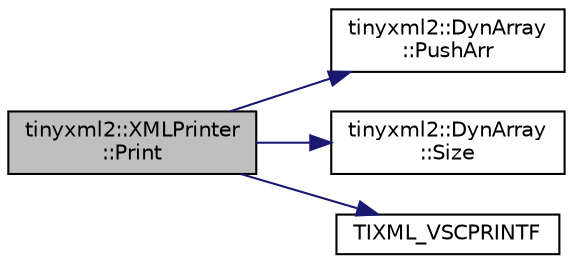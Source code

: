 digraph "tinyxml2::XMLPrinter::Print"
{
 // LATEX_PDF_SIZE
  edge [fontname="Helvetica",fontsize="10",labelfontname="Helvetica",labelfontsize="10"];
  node [fontname="Helvetica",fontsize="10",shape=record];
  rankdir="LR";
  Node1 [label="tinyxml2::XMLPrinter\l::Print",height=0.2,width=0.4,color="black", fillcolor="grey75", style="filled", fontcolor="black",tooltip=" "];
  Node1 -> Node2 [color="midnightblue",fontsize="10",style="solid",fontname="Helvetica"];
  Node2 [label="tinyxml2::DynArray\l::PushArr",height=0.2,width=0.4,color="black", fillcolor="white", style="filled",URL="$classtinyxml2_1_1DynArray.html#ad289abee8cd02b26e215f1b63d2043f1",tooltip=" "];
  Node1 -> Node3 [color="midnightblue",fontsize="10",style="solid",fontname="Helvetica"];
  Node3 [label="tinyxml2::DynArray\l::Size",height=0.2,width=0.4,color="black", fillcolor="white", style="filled",URL="$classtinyxml2_1_1DynArray.html#a67614d80847eb92cab330f1a5849a9a2",tooltip=" "];
  Node1 -> Node4 [color="midnightblue",fontsize="10",style="solid",fontname="Helvetica"];
  Node4 [label="TIXML_VSCPRINTF",height=0.2,width=0.4,color="black", fillcolor="white", style="filled",URL="$tinyxml2_8cpp.html#a7afe6fa96e6614ee5b1109c8ee034942",tooltip=" "];
}
